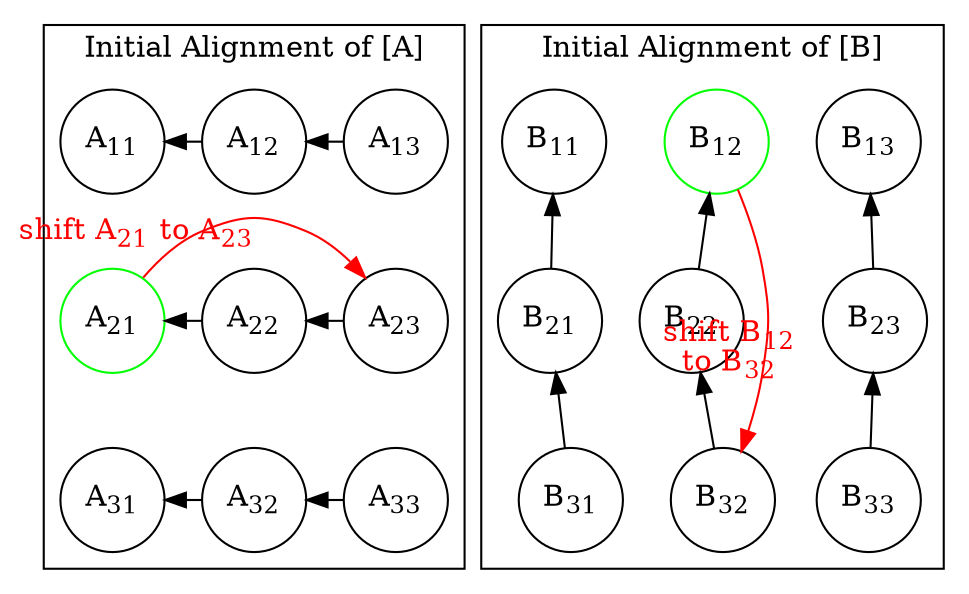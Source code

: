 digraph G {
  //splines="line";
  node [shape=circle,
      fixedsize=true, # don't allow nodes to change sizes dynamically
      width=0.7, nodesep = 0.5, ranksep = 0.5];  
  subgraph cluster_0 {
    nodesep = 0.5;
    //node[ shape = square ];
    edge[dir="back"];//, style = invis];
    a[label = <A<SUB>11</SUB>>];
    b[label = <A<SUB>12</SUB>>];
    c[label = <A<SUB>13</SUB>>];
    d[label = <A<SUB>21</SUB>>, color = green];
    e[label = <A<SUB>22</SUB>>];
    f[label = <A<SUB>23</SUB>>];
    g[label = <A<SUB>31</SUB>>];
    h[label = <A<SUB>32</SUB>>];
    i[label = <A<SUB>33</SUB>>];
    label = "Initial Alignment of [A]"

    a -> b;
    b -> c;
    a -> d[style=invis];
    c -> f[style=invis];
    f -> d[color = red, xlabel = < <FONT COLOR="red">shift A<SUB>21</SUB> to A<SUB>23</SUB></FONT>>];
    d -> e;
    e -> f;
    d -> g[style=invis];
    
    g -> h;
    h -> i;

    {rank = same; a;b;c}
    {rank = same; d;e;f}
    {rank = same; g;h;i}
  }
  
  subgraph cluster_1 {
    nodesep = 0.5;
    edge [dir="back"];
    a1[label = <B<SUB>11</SUB>>];
    b1[label = <B<SUB>12</SUB>>, color = green];
    c1[label = <B<SUB>13</SUB>>];
    d1[label = <B<SUB>21</SUB>>];
    e1[label = <B<SUB>22</SUB>>];
    f1[label = <B<SUB>23</SUB>>];
    g1[label = <B<SUB>31</SUB>>];
    h1[label = <B<SUB>32</SUB>>];
    i1[label = <B<SUB>33</SUB>>];
    label = "Initial Alignment of [B]"

    c1 -> f1;
    f1 -> i1;
    b1 -> e1;
    e1 -> h1;
    h1 -> b1[color = red, xlabel = < <FONT COLOR="red">shift B<SUB>12</SUB> <br/>to B<SUB>32</SUB></FONT>>];
  
    a1 -> b1[style=invis];
    b1 -> c1[style=invis];
    a1 -> d1;
    d1 -> e1[style=invis];
    e1 -> f1[style=invis];
    d1 -> g1;
    g1 -> h1[style=invis];
    h1 -> i1[style=invis];
    {rank = same; a1;b1;c1}
    {rank = same; d1;e1;f1}
    {rank = same; g1;h1;i1}
  }
  
} 

